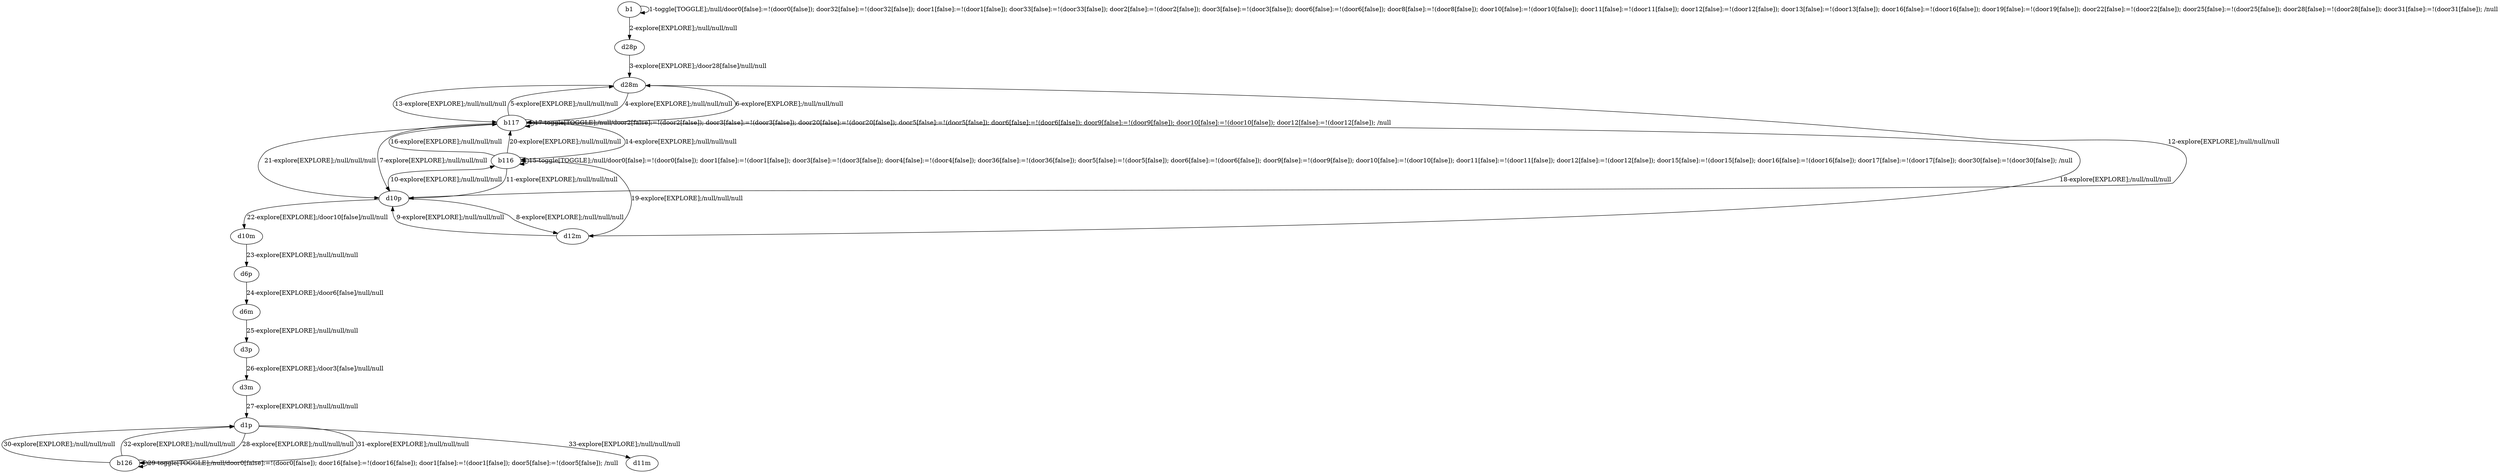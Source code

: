 # Total number of goals covered by this test: 1
# d1p --> d11m

digraph g {
"b1" -> "b1" [label = "1-toggle[TOGGLE];/null/door0[false]:=!(door0[false]); door32[false]:=!(door32[false]); door1[false]:=!(door1[false]); door33[false]:=!(door33[false]); door2[false]:=!(door2[false]); door3[false]:=!(door3[false]); door6[false]:=!(door6[false]); door8[false]:=!(door8[false]); door10[false]:=!(door10[false]); door11[false]:=!(door11[false]); door12[false]:=!(door12[false]); door13[false]:=!(door13[false]); door16[false]:=!(door16[false]); door19[false]:=!(door19[false]); door22[false]:=!(door22[false]); door25[false]:=!(door25[false]); door28[false]:=!(door28[false]); door31[false]:=!(door31[false]); /null"];
"b1" -> "d28p" [label = "2-explore[EXPLORE];/null/null/null"];
"d28p" -> "d28m" [label = "3-explore[EXPLORE];/door28[false]/null/null"];
"d28m" -> "b117" [label = "4-explore[EXPLORE];/null/null/null"];
"b117" -> "d28m" [label = "5-explore[EXPLORE];/null/null/null"];
"d28m" -> "b117" [label = "6-explore[EXPLORE];/null/null/null"];
"b117" -> "d10p" [label = "7-explore[EXPLORE];/null/null/null"];
"d10p" -> "d12m" [label = "8-explore[EXPLORE];/null/null/null"];
"d12m" -> "d10p" [label = "9-explore[EXPLORE];/null/null/null"];
"d10p" -> "b116" [label = "10-explore[EXPLORE];/null/null/null"];
"b116" -> "d10p" [label = "11-explore[EXPLORE];/null/null/null"];
"d10p" -> "d28m" [label = "12-explore[EXPLORE];/null/null/null"];
"d28m" -> "b117" [label = "13-explore[EXPLORE];/null/null/null"];
"b117" -> "b116" [label = "14-explore[EXPLORE];/null/null/null"];
"b116" -> "b116" [label = "15-toggle[TOGGLE];/null/door0[false]:=!(door0[false]); door1[false]:=!(door1[false]); door3[false]:=!(door3[false]); door4[false]:=!(door4[false]); door36[false]:=!(door36[false]); door5[false]:=!(door5[false]); door6[false]:=!(door6[false]); door9[false]:=!(door9[false]); door10[false]:=!(door10[false]); door11[false]:=!(door11[false]); door12[false]:=!(door12[false]); door15[false]:=!(door15[false]); door16[false]:=!(door16[false]); door17[false]:=!(door17[false]); door30[false]:=!(door30[false]); /null"];
"b116" -> "b117" [label = "16-explore[EXPLORE];/null/null/null"];
"b117" -> "b117" [label = "17-toggle[TOGGLE];/null/door2[false]:=!(door2[false]); door3[false]:=!(door3[false]); door20[false]:=!(door20[false]); door5[false]:=!(door5[false]); door6[false]:=!(door6[false]); door9[false]:=!(door9[false]); door10[false]:=!(door10[false]); door12[false]:=!(door12[false]); /null"];
"b117" -> "d12m" [label = "18-explore[EXPLORE];/null/null/null"];
"d12m" -> "b116" [label = "19-explore[EXPLORE];/null/null/null"];
"b116" -> "b117" [label = "20-explore[EXPLORE];/null/null/null"];
"b117" -> "d10p" [label = "21-explore[EXPLORE];/null/null/null"];
"d10p" -> "d10m" [label = "22-explore[EXPLORE];/door10[false]/null/null"];
"d10m" -> "d6p" [label = "23-explore[EXPLORE];/null/null/null"];
"d6p" -> "d6m" [label = "24-explore[EXPLORE];/door6[false]/null/null"];
"d6m" -> "d3p" [label = "25-explore[EXPLORE];/null/null/null"];
"d3p" -> "d3m" [label = "26-explore[EXPLORE];/door3[false]/null/null"];
"d3m" -> "d1p" [label = "27-explore[EXPLORE];/null/null/null"];
"d1p" -> "b126" [label = "28-explore[EXPLORE];/null/null/null"];
"b126" -> "b126" [label = "29-toggle[TOGGLE];/null/door0[false]:=!(door0[false]); door16[false]:=!(door16[false]); door1[false]:=!(door1[false]); door5[false]:=!(door5[false]); /null"];
"b126" -> "d1p" [label = "30-explore[EXPLORE];/null/null/null"];
"d1p" -> "b126" [label = "31-explore[EXPLORE];/null/null/null"];
"b126" -> "d1p" [label = "32-explore[EXPLORE];/null/null/null"];
"d1p" -> "d11m" [label = "33-explore[EXPLORE];/null/null/null"];
}